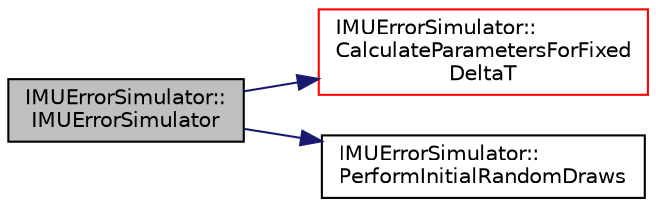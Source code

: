 digraph "IMUErrorSimulator::IMUErrorSimulator"
{
 // LATEX_PDF_SIZE
  edge [fontname="Helvetica",fontsize="10",labelfontname="Helvetica",labelfontsize="10"];
  node [fontname="Helvetica",fontsize="10",shape=record];
  rankdir="LR";
  Node1 [label="IMUErrorSimulator::\lIMUErrorSimulator",height=0.2,width=0.4,color="black", fillcolor="grey75", style="filled", fontcolor="black",tooltip=" "];
  Node1 -> Node2 [color="midnightblue",fontsize="10",style="solid",fontname="Helvetica"];
  Node2 [label="IMUErrorSimulator::\lCalculateParametersForFixed\lDeltaT",height=0.2,width=0.4,color="red", fillcolor="white", style="filled",URL="$classIMUErrorSimulator.html#a55f06d003d4e5141a395181e08b0b39c",tooltip=" "];
  Node1 -> Node4 [color="midnightblue",fontsize="10",style="solid",fontname="Helvetica"];
  Node4 [label="IMUErrorSimulator::\lPerformInitialRandomDraws",height=0.2,width=0.4,color="black", fillcolor="white", style="filled",URL="$classIMUErrorSimulator.html#af05b3be81f1b5c574a5a8ef83e5a6e0b",tooltip=" "];
}
